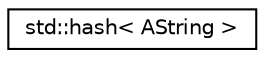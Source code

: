 digraph "Graphical Class Hierarchy"
{
 // LATEX_PDF_SIZE
  edge [fontname="Helvetica",fontsize="10",labelfontname="Helvetica",labelfontsize="10"];
  node [fontname="Helvetica",fontsize="10",shape=record];
  rankdir="LR";
  Node0 [label="std::hash\< AString \>",height=0.2,width=0.4,color="black", fillcolor="white", style="filled",URL="$structstd_1_1hash_3_01AString_01_4.html",tooltip=" "];
}

